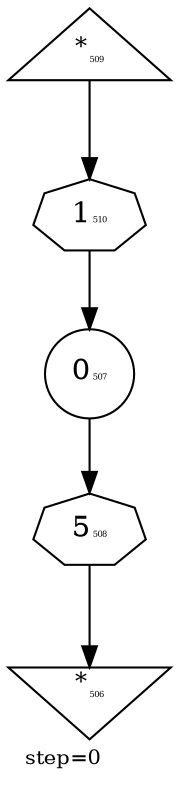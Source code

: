 digraph {
  graph  [labelloc=bottom,labeljust=left,fontsize="10",label="step=0"];
  "506" [shape=invtriangle,peripheries="1",label=<<SUP>*</SUP><FONT POINT-SIZE='4'>506</FONT>>,labelfontcolor=black,color=black];
  "507" [shape=circle,peripheries="1",label=<0<FONT POINT-SIZE='4'>507</FONT>>,labelfontcolor=black,color=black];
  "509" [shape=triangle,peripheries="1",label=<<SUP>*</SUP><FONT POINT-SIZE='4'>509</FONT>>,labelfontcolor=black,color=black];
  "508" [label=<5<FONT POINT-SIZE='4'>508</FONT>>,peripheries="1",color=black,shape=septagon];
  "507" -> "508" [color=black];
  "508" -> "506" [color=black];
  "510" [label=<1<FONT POINT-SIZE='4'>510</FONT>>,peripheries="1",color=black,shape=septagon];
  "509" -> "510" [color=black];
  "510" -> "507" [color=black];
}
